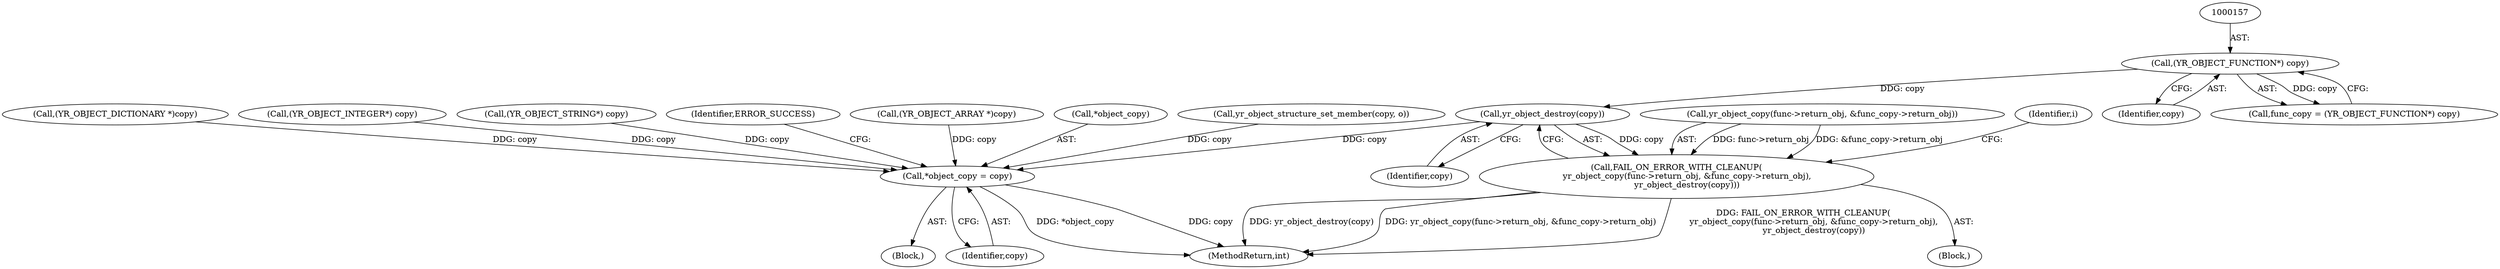 digraph "0_yara_053e67e3ec81cc9268ce30eaf0d6663d8639ed1e_0@pointer" {
"1000168" [label="(Call,yr_object_destroy(copy))"];
"1000156" [label="(Call,(YR_OBJECT_FUNCTION*) copy)"];
"1000159" [label="(Call,FAIL_ON_ERROR_WITH_CLEANUP(\n        yr_object_copy(func->return_obj, &func_copy->return_obj),\n        yr_object_destroy(copy)))"];
"1000262" [label="(Call,*object_copy = copy)"];
"1000160" [label="(Call,yr_object_copy(func->return_obj, &func_copy->return_obj))"];
"1000236" [label="(Call,(YR_OBJECT_ARRAY *)copy)"];
"1000172" [label="(Identifier,i)"];
"1000158" [label="(Identifier,copy)"];
"1000103" [label="(Block,)"];
"1000268" [label="(MethodReturn,int)"];
"1000168" [label="(Call,yr_object_destroy(copy))"];
"1000265" [label="(Identifier,copy)"];
"1000169" [label="(Identifier,copy)"];
"1000129" [label="(Block,)"];
"1000263" [label="(Call,*object_copy)"];
"1000156" [label="(Call,(YR_OBJECT_FUNCTION*) copy)"];
"1000214" [label="(Call,yr_object_structure_set_member(copy, o))"];
"1000253" [label="(Call,(YR_OBJECT_DICTIONARY *)copy)"];
"1000133" [label="(Call,(YR_OBJECT_INTEGER*) copy)"];
"1000262" [label="(Call,*object_copy = copy)"];
"1000142" [label="(Call,(YR_OBJECT_STRING*) copy)"];
"1000159" [label="(Call,FAIL_ON_ERROR_WITH_CLEANUP(\n        yr_object_copy(func->return_obj, &func_copy->return_obj),\n        yr_object_destroy(copy)))"];
"1000267" [label="(Identifier,ERROR_SUCCESS)"];
"1000154" [label="(Call,func_copy = (YR_OBJECT_FUNCTION*) copy)"];
"1000168" -> "1000159"  [label="AST: "];
"1000168" -> "1000169"  [label="CFG: "];
"1000169" -> "1000168"  [label="AST: "];
"1000159" -> "1000168"  [label="CFG: "];
"1000168" -> "1000159"  [label="DDG: copy"];
"1000156" -> "1000168"  [label="DDG: copy"];
"1000168" -> "1000262"  [label="DDG: copy"];
"1000156" -> "1000154"  [label="AST: "];
"1000156" -> "1000158"  [label="CFG: "];
"1000157" -> "1000156"  [label="AST: "];
"1000158" -> "1000156"  [label="AST: "];
"1000154" -> "1000156"  [label="CFG: "];
"1000156" -> "1000154"  [label="DDG: copy"];
"1000159" -> "1000129"  [label="AST: "];
"1000160" -> "1000159"  [label="AST: "];
"1000172" -> "1000159"  [label="CFG: "];
"1000159" -> "1000268"  [label="DDG: FAIL_ON_ERROR_WITH_CLEANUP(\n        yr_object_copy(func->return_obj, &func_copy->return_obj),\n        yr_object_destroy(copy))"];
"1000159" -> "1000268"  [label="DDG: yr_object_destroy(copy)"];
"1000159" -> "1000268"  [label="DDG: yr_object_copy(func->return_obj, &func_copy->return_obj)"];
"1000160" -> "1000159"  [label="DDG: func->return_obj"];
"1000160" -> "1000159"  [label="DDG: &func_copy->return_obj"];
"1000262" -> "1000103"  [label="AST: "];
"1000262" -> "1000265"  [label="CFG: "];
"1000263" -> "1000262"  [label="AST: "];
"1000265" -> "1000262"  [label="AST: "];
"1000267" -> "1000262"  [label="CFG: "];
"1000262" -> "1000268"  [label="DDG: copy"];
"1000262" -> "1000268"  [label="DDG: *object_copy"];
"1000253" -> "1000262"  [label="DDG: copy"];
"1000236" -> "1000262"  [label="DDG: copy"];
"1000142" -> "1000262"  [label="DDG: copy"];
"1000133" -> "1000262"  [label="DDG: copy"];
"1000214" -> "1000262"  [label="DDG: copy"];
}
